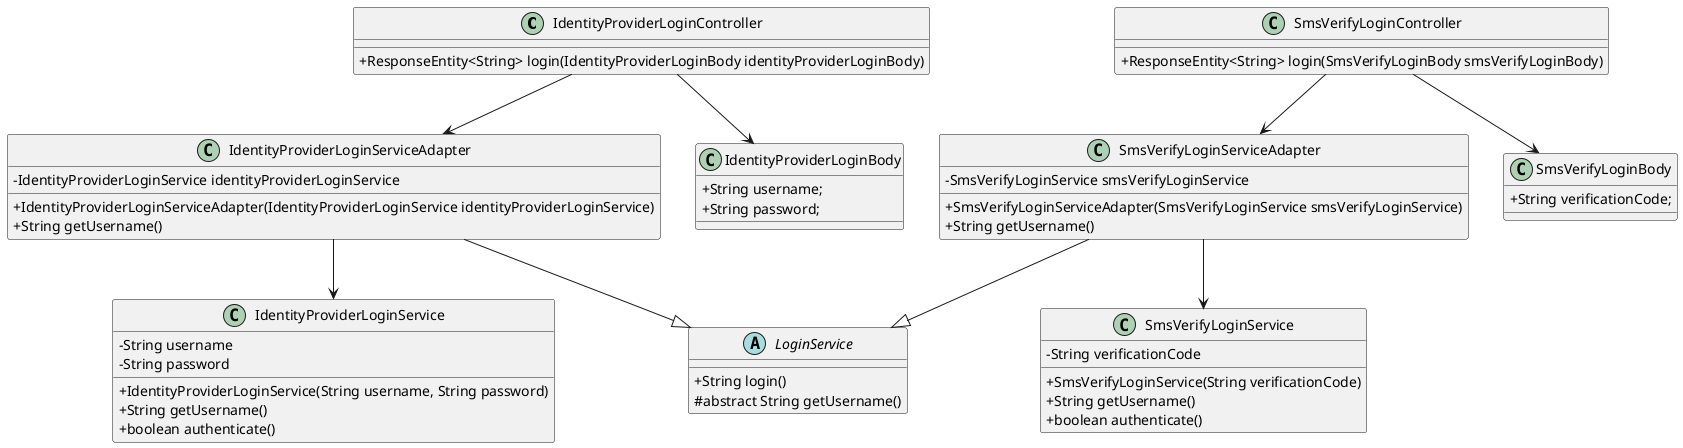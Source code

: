 @startuml Adapter Pattern Class Diagram

skinparam classAttributeIconSize 0

class IdentityProviderLoginController {
    +ResponseEntity<String> login(IdentityProviderLoginBody identityProviderLoginBody)
}

class SmsVerifyLoginController {
    +ResponseEntity<String> login(SmsVerifyLoginBody smsVerifyLoginBody)
}

abstract class LoginService {
    +String login()
    #abstract String getUsername()
}

class IdentityProviderLoginService {
    -String username
    -String password
    +IdentityProviderLoginService(String username, String password)
    +String getUsername()
    +boolean authenticate()
}

class IdentityProviderLoginServiceAdapter {
    -IdentityProviderLoginService identityProviderLoginService
    +IdentityProviderLoginServiceAdapter(IdentityProviderLoginService identityProviderLoginService)
    +String getUsername()
}

class SmsVerifyLoginService {
    -String verificationCode
    +SmsVerifyLoginService(String verificationCode)
    +String getUsername()
    +boolean authenticate()
}

class SmsVerifyLoginServiceAdapter {
    -SmsVerifyLoginService smsVerifyLoginService
    +SmsVerifyLoginServiceAdapter(SmsVerifyLoginService smsVerifyLoginService)
    +String getUsername()
}

class IdentityProviderLoginBody {
    +String username;
    +String password;
}

class SmsVerifyLoginBody {
    +String verificationCode;
}

IdentityProviderLoginController --> IdentityProviderLoginServiceAdapter
IdentityProviderLoginController --> IdentityProviderLoginBody
IdentityProviderLoginServiceAdapter --|> LoginService
IdentityProviderLoginServiceAdapter --> IdentityProviderLoginService

SmsVerifyLoginController --> SmsVerifyLoginServiceAdapter
SmsVerifyLoginController --> SmsVerifyLoginBody
SmsVerifyLoginServiceAdapter --|> LoginService
SmsVerifyLoginServiceAdapter --> SmsVerifyLoginService

@enduml
